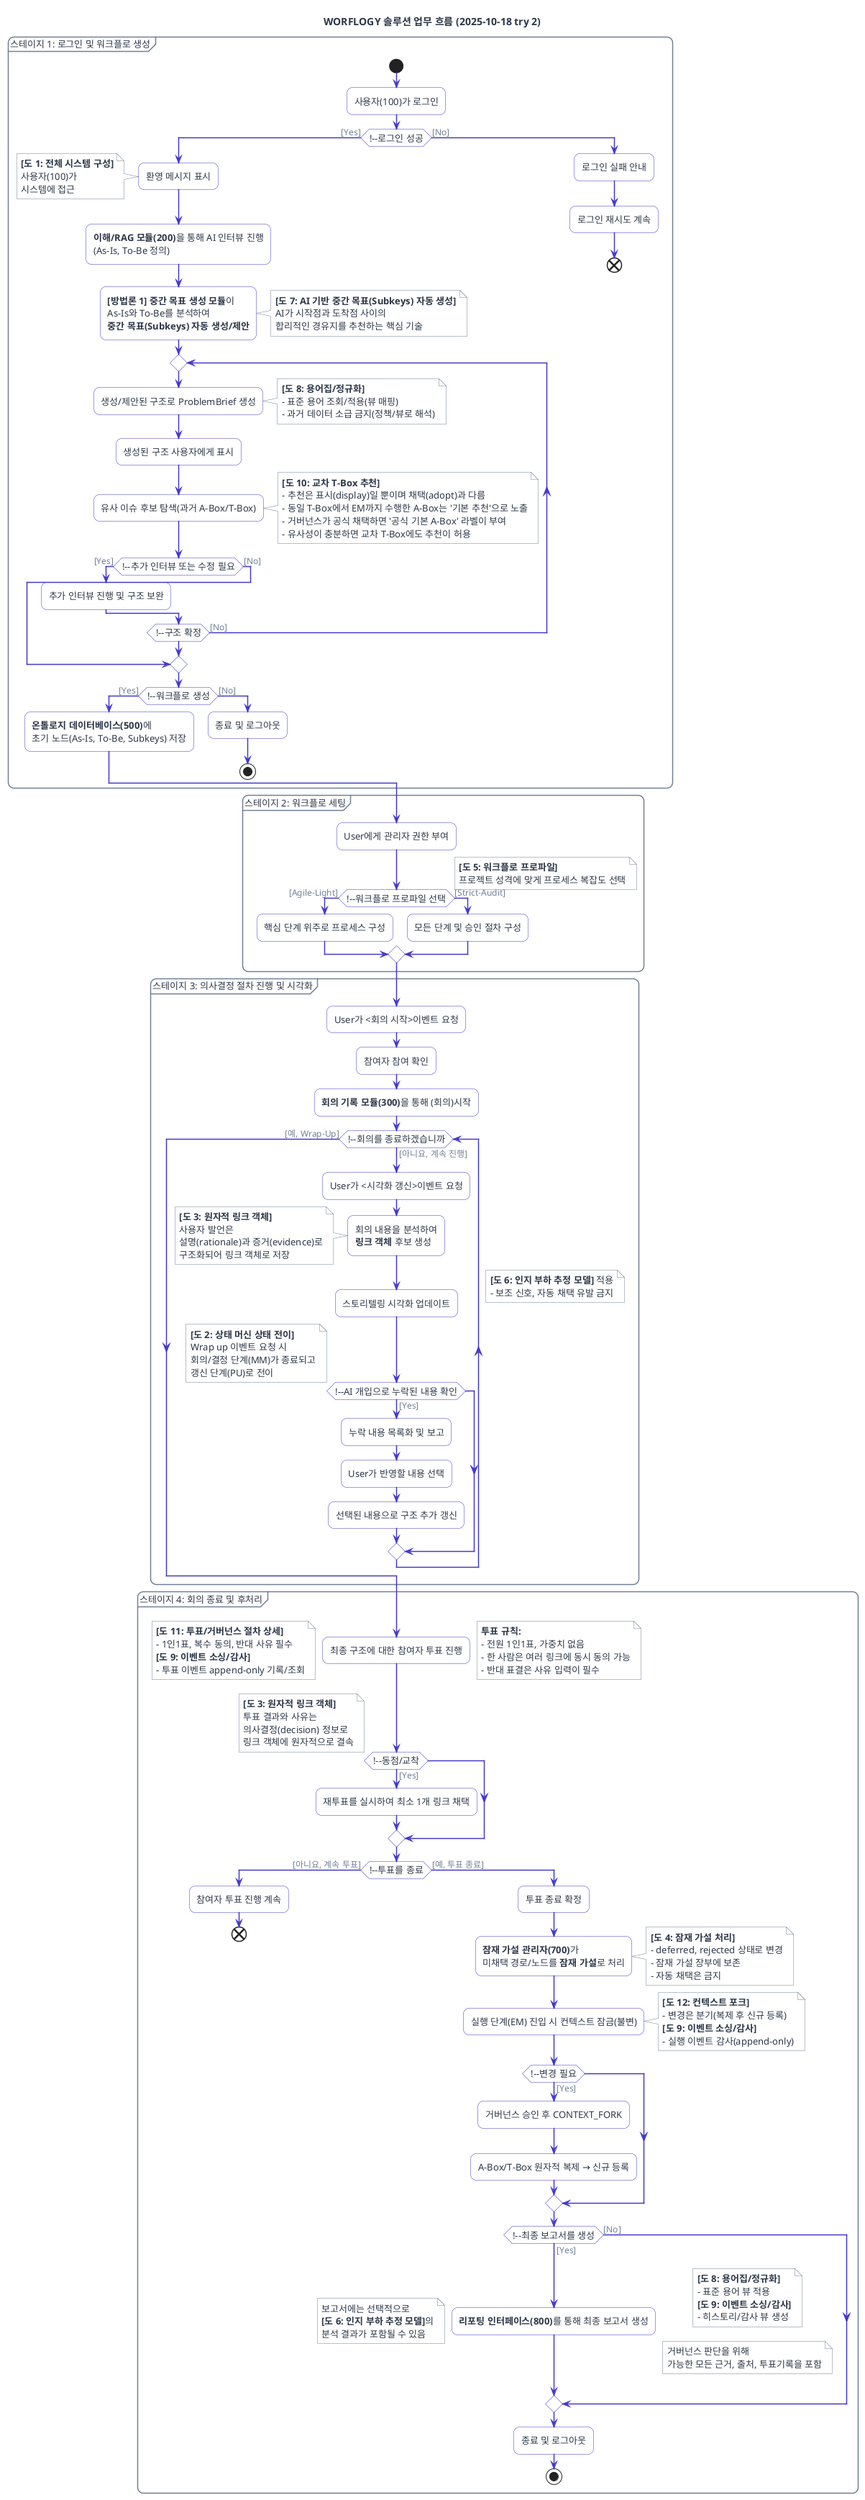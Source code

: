 @startuml

title WORFLOGY 솔루션 업무 흐름 (2025-10-18 try 2)

'================================================================
' Worflogy.com Website Theme for PlantUML
'================================================================

'// 1. 전역 스타일 (Global Style & Fonts) //
skinparam backgroundColor #ffffff
skinparam defaultFontName "Pretendard"
skinparam defaultFontSize 13
skinparam defaultFontColor #2D3748
skinparam shadowing false
skinparam roundCorner 16

'// 2. 화살표 및 연결선 스타일 (Arrow & Connector Style) //
skinparam ArrowColor #718096
skinparam ArrowThickness 1.5
skinparam ArrowFontColor #718096
skinparam ArrowFontSize 12
skinparam linetype ortho

'// 3. 기본 요소 스타일 (Standard Elements Style) //
skinparam card {
  BackgroundColor #ffffff
  BorderColor #718096
}
skinparam note {
  BackgroundColor #ffffff
  BorderColor #718096
  FontColor #2D3748
}
skinparam component {
  BackgroundColor #ffffff
  BorderColor #718096
}
skinparam package {
  BackgroundColor #ffffff
  BorderColor #718096
}
skinparam database {
  BackgroundColor #ffffff
  BorderColor #718096
}
' [추가] 파티션(Partition) 스타일 정의
skinparam partition {
  BackgroundColor #F4F6F8 ' 웹사이트의 연한 배경색으로 구분감 부여
  BorderColor #718096
  FontColor #2D3748
}

'// 4. 강조 요소 스타일 (Accent Elements Style) //
skinparam actor {
  BackgroundColor #4338CA
  BorderColor #4338CA
  FontColor #ffffff
}
skinparam participant {
  BackgroundColor #4338CA
  BorderColor #4338CA
  FontColor #ffffff
}
skinparam usecase {
  BackgroundColor #ffffff
  BorderColor #4338CA
  ArrowColor #4338CA
}
skinparam activity {
  BackgroundColor #ffffff
  BorderColor #4338CA
  FontColor #2D3748
}

'// 5. 클래스 다이어그램 스타일 (Class Diagram Style) //
skinparam class {
  BackgroundColor #ffffff
  BorderColor #718096 ' [수정] 테두리 색상 변경
  HeaderBackgroundColor #4338CA
  FontColor #ffffff
  AttributeFontColor #2D3748
  AttributeFontSize 12
}

'================================================================

' =============================================
' 스테이지 1: 로그인 및 가상 룸(워크플로) 생성
' =============================================
partition "스테이지 1: 로그인 및 워크플로 생성" {
    start
        :사용자(100)가 로그인;
    if (!--로그인 성공) then ([Yes])
        :환영 메시지 표시;
        note left
        <b>[도 1: 전체 시스템 구성]</b>
        사용자(100)가
        시스템에 접근
        endnote
        :<b>이해/RAG 모듈(200)</b>을 통해 AI 인터뷰 진행
        (As-Is, To-Be 정의);
        :<b>[방법론 1] 중간 목표 생성 모듈</b>이
        As-Is와 To-Be를 분석하여
        <b>중간 목표(Subkeys) 자동 생성/제안</b>;
        note right
        <b>[도 7: AI 기반 중간 목표(Subkeys) 자동 생성]</b>
        AI가 시작점과 도착점 사이의
        합리적인 경유지를 추천하는 핵심 기술
        endnote
    repeat
        :생성/제안된 구조로 ProblemBrief 생성;
        note right
        <b>[도 8: 용어집/정규화]</b>
        - 표준 용어 조회/적용(뷰 매핑)
        - 과거 데이터 소급 금지(정책/뷰로 해석)
        endnote
        :생성된 구조 사용자에게 표시;
        :유사 이슈 후보 탐색(과거 A-Box/T-Box);
        note right
        <b>[도 10: 교차 T-Box 추천]</b>
        - 추천은 표시(display)일 뿐이며 채택(adopt)과 다름
        - 동일 T-Box에서 EM까지 수행한 A-Box는 '기본 추천'으로 노출
        - 거버넌스가 공식 채택하면 '공식 기본 A-Box' 라벨이 부여
        - 유사성이 충분하면 교차 T-Box에도 추천이 허용
        endnote
        if (!--추가 인터뷰 또는 수정 필요) then ([Yes])
            :추가 인터뷰 진행 및 구조 보완;
            else ([No])
                break
        endif
    repeat while (!--구조 확정) is ([No])
        if (!--워크플로 생성) then ([Yes])
            :<b>온톨로지 데이터베이스(500)</b>에
            초기 노드(As-Is, To-Be, Subkeys) 저장;
            else ([No])
                :종료 및 로그아웃;
            stop
        endif
    else ([No])
        :로그인 실패 안내;
        :로그인 재시도 계속;
        end
    endif
}

' =============================================
' 스테이지 2: 워크플로 세팅 (상태머신: 준비 단계)
' =============================================
partition "스테이지 2: 워크플로 세팅" {
    :User에게 관리자 권한 부여;
    if (!--워크플로 프로파일 선택) then ([Agile-Light])
        :핵심 단계 위주로 프로세스 구성;
    else ([Strict-Audit])
        :모든 단계 및 승인 절차 구성;
    endif
    note right
    <b>[도 5: 워크플로 프로파일]</b>
    프로젝트 성격에 맞게 프로세스 복잡도 선택
    endnote
}

' =============================================
' 스테이지 3: 회의 진행 (상태머신: 회의/결정 단계)
' =============================================
partition "스테이지 3: 의사결정 절차 진행 및 시각화" {
    note right
    <b>[도 6: 인지 부하 추정 모델]</b> 적용
    - 보조 신호, 자동 채택 유발 금지
    end note
    :User가 <회의 시작>이벤트 요청;
    :참여자 참여 확인;
    :<b>회의 기록 모듈(300)</b>을 통해 (회의)시작;
    while (!--회의를 종료하겠습니까) is ([아니요, 계속 진행])
        :User가 <시각화 갱신>이벤트 요청;
        :회의 내용을 분석하여
        <b>링크 객체</b> 후보 생성;
        note left
        <b>[도 3: 원자적 링크 객체]</b>
        사용자 발언은
        설명(rationale)과 증거(evidence)로
        구조화되어 링크 객체로 저장
        endnote
        :스토리텔링 시각화 업데이트;
        if (!--AI 개입으로 누락된 내용 확인) then ([Yes])
            :누락 내용 목록화 및 보고;
            :User가 반영할 내용 선택;
            :선택된 내용으로 구조 추가 갱신;
        endif
    endwhile ([예, Wrap-Up])
    note
        <b>[도 2: 상태 머신 상태 전이]</b>
        Wrap up 이벤트 요청 시
        회의/결정 단계(MM)가 종료되고
        갱신 단계(PU)로 전이
    endnote
}

' =============================================
' 스테이지 4: 회의 종료 및 후처리 (상태머신: 갱신, 평가/환류 단계)
' =============================================
partition "스테이지 4: 회의 종료 및 후처리" {
    :최종 구조에 대한 참여자 투표 진행;
    note left
    <b>[도 11: 투표/거버넌스 절차 상세]</b>
    - 1인1표, 복수 동의, 반대 사유 필수
    <b>[도 9: 이벤트 소싱/감사]</b>
    - 투표 이벤트 append-only 기록/조회
    endnote
    note right
    <b>투표 규칙:</b>
    - 전원 1인1표, 가중치 없음
    - 한 사람은 여러 링크에 동시 동의 가능
    - 반대 표결은 사유 입력이 필수
    endnote
    if (!--동점/교착) then ([Yes])
        :재투표를 실시하여 최소 1개 링크 채택;
    endif
        note right
        <b>[도 3: 원자적 링크 객체]</b>
        투표 결과와 사유는
        의사결정(decision) 정보로
        링크 객체에 원자적으로 결속
    endnote
    if (!--투표를 종료) then ([아니요, 계속 투표])
        :참여자 투표 진행 계속;
        end
    else ([예, 투표 종료])
        :투표 종료 확정;
        :<b>잠재 가설 관리자(700)</b>가
        미채택 경로/노드를 **잠재 가설**로 처리;
        note right
        <b>[도 4: 잠재 가설 처리]</b>
        - deferred, rejected 상태로 변경
        - 잠재 가설 장부에 보존
        - 자동 채택은 금지
        endnote
    :실행 단계(EM) 진입 시 컨텍스트 잠금(불변);
    note right
    <b>[도 12: 컨텍스트 포크]</b>
    - 변경은 분기(복제 후 신규 등록)
    <b>[도 9: 이벤트 소싱/감사]</b>
    - 실행 이벤트 감사(append-only)
    endnote
    if (!--변경 필요) then ([Yes])
        :거버넌스 승인 후 CONTEXT_FORK;
        :A-Box/T-Box 원자적 복제 → 신규 등록;
    endif
    if (!--최종 보고서를 생성) then ([Yes])
        :<b>리포팅 인터페이스(800)</b>를 통해 최종 보고서 생성;
    note right
    <b>[도 8: 용어집/정규화]</b>
    - 표준 용어 뷰 적용
    <b>[도 9: 이벤트 소싱/감사]</b>
    - 히스토리/감사 뷰 생성
    endnote
    note right
    거버넌스 판단을 위해
    가능한 모든 근거, 출처, 투표기록을 포함
    endnote
    note left
    보고서에는 선택적으로
    <b>[도 6: 인지 부하 추정 모델]</b>의
    분석 결과가 포함될 수 있음
    endnote
        else ([No])
        endif
            :종료 및 로그아웃;
        stop
    endif
}
@enduml
